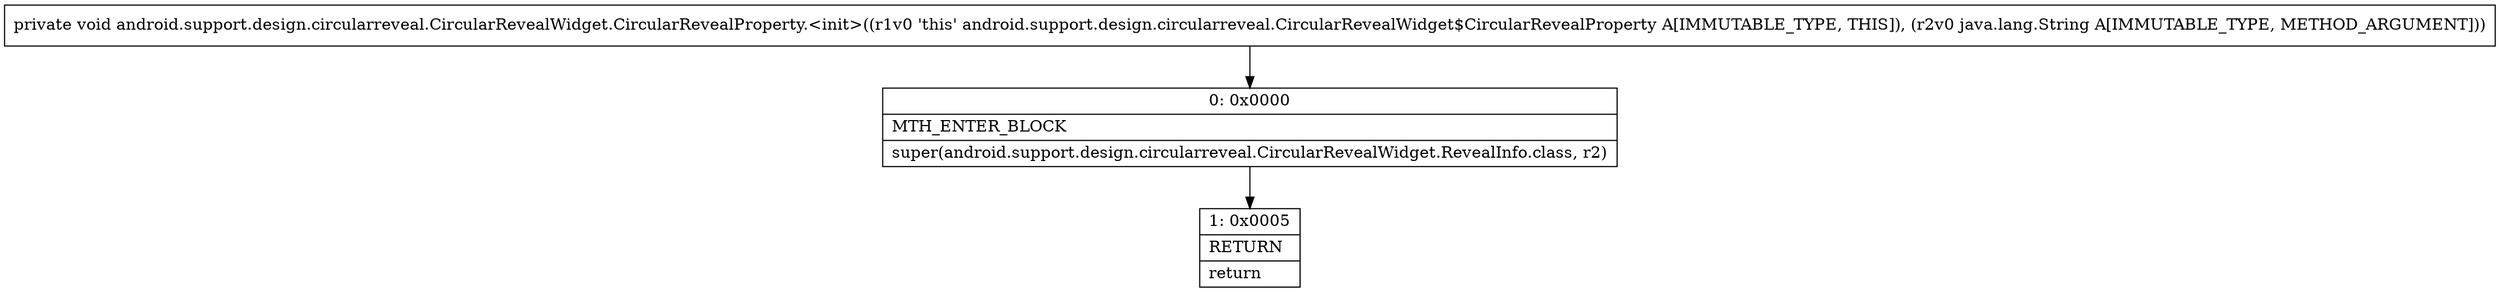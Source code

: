 digraph "CFG forandroid.support.design.circularreveal.CircularRevealWidget.CircularRevealProperty.\<init\>(Ljava\/lang\/String;)V" {
Node_0 [shape=record,label="{0\:\ 0x0000|MTH_ENTER_BLOCK\l|super(android.support.design.circularreveal.CircularRevealWidget.RevealInfo.class, r2)\l}"];
Node_1 [shape=record,label="{1\:\ 0x0005|RETURN\l|return\l}"];
MethodNode[shape=record,label="{private void android.support.design.circularreveal.CircularRevealWidget.CircularRevealProperty.\<init\>((r1v0 'this' android.support.design.circularreveal.CircularRevealWidget$CircularRevealProperty A[IMMUTABLE_TYPE, THIS]), (r2v0 java.lang.String A[IMMUTABLE_TYPE, METHOD_ARGUMENT])) }"];
MethodNode -> Node_0;
Node_0 -> Node_1;
}

